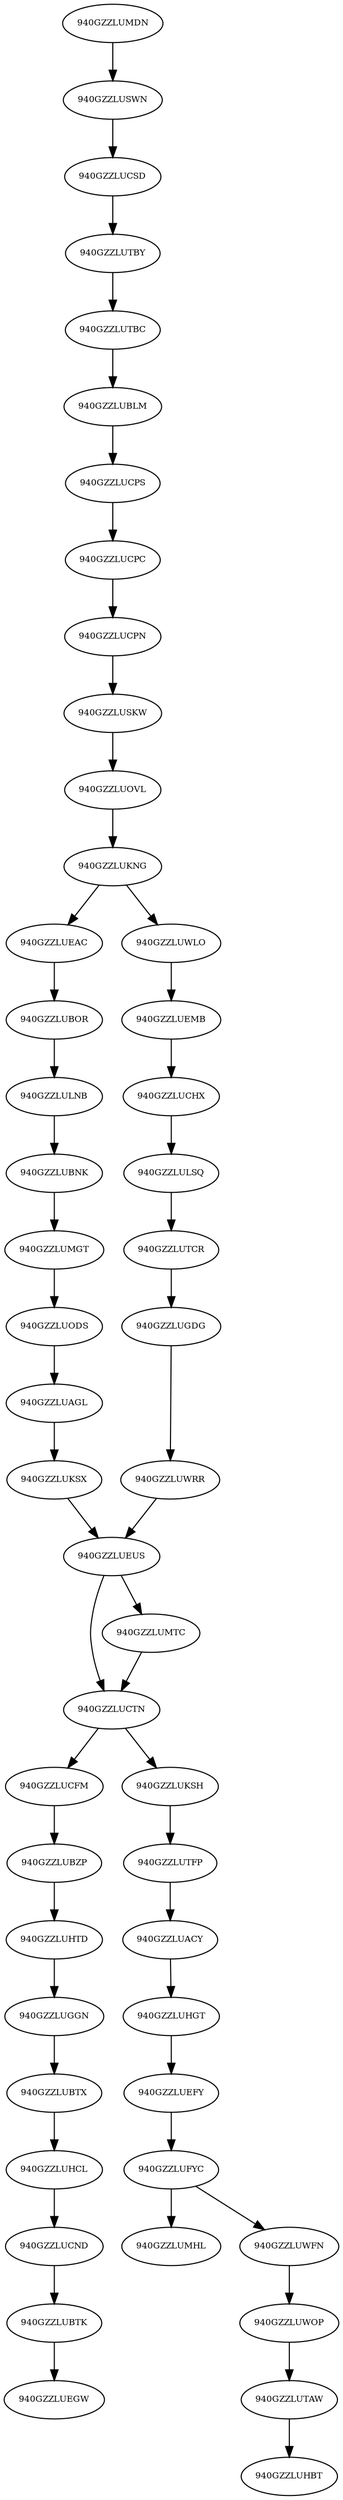 digraph RGL__DirectedAdjacencyGraph {
    "940GZZLUMDN" [
        fontsize = 8,
        label = "940GZZLUMDN"
    ]

    "940GZZLUSWN" [
        fontsize = 8,
        label = "940GZZLUSWN"
    ]

    "940GZZLUCSD" [
        fontsize = 8,
        label = "940GZZLUCSD"
    ]

    "940GZZLUTBY" [
        fontsize = 8,
        label = "940GZZLUTBY"
    ]

    "940GZZLUTBC" [
        fontsize = 8,
        label = "940GZZLUTBC"
    ]

    "940GZZLUBLM" [
        fontsize = 8,
        label = "940GZZLUBLM"
    ]

    "940GZZLUCPS" [
        fontsize = 8,
        label = "940GZZLUCPS"
    ]

    "940GZZLUCPC" [
        fontsize = 8,
        label = "940GZZLUCPC"
    ]

    "940GZZLUCPN" [
        fontsize = 8,
        label = "940GZZLUCPN"
    ]

    "940GZZLUSKW" [
        fontsize = 8,
        label = "940GZZLUSKW"
    ]

    "940GZZLUOVL" [
        fontsize = 8,
        label = "940GZZLUOVL"
    ]

    "940GZZLUKNG" [
        fontsize = 8,
        label = "940GZZLUKNG"
    ]

    "940GZZLUEAC" [
        fontsize = 8,
        label = "940GZZLUEAC"
    ]

    "940GZZLUBOR" [
        fontsize = 8,
        label = "940GZZLUBOR"
    ]

    "940GZZLULNB" [
        fontsize = 8,
        label = "940GZZLULNB"
    ]

    "940GZZLUBNK" [
        fontsize = 8,
        label = "940GZZLUBNK"
    ]

    "940GZZLUMGT" [
        fontsize = 8,
        label = "940GZZLUMGT"
    ]

    "940GZZLUODS" [
        fontsize = 8,
        label = "940GZZLUODS"
    ]

    "940GZZLUAGL" [
        fontsize = 8,
        label = "940GZZLUAGL"
    ]

    "940GZZLUKSX" [
        fontsize = 8,
        label = "940GZZLUKSX"
    ]

    "940GZZLUEUS" [
        fontsize = 8,
        label = "940GZZLUEUS"
    ]

    "940GZZLUCTN" [
        fontsize = 8,
        label = "940GZZLUCTN"
    ]

    "940GZZLUCFM" [
        fontsize = 8,
        label = "940GZZLUCFM"
    ]

    "940GZZLUBZP" [
        fontsize = 8,
        label = "940GZZLUBZP"
    ]

    "940GZZLUHTD" [
        fontsize = 8,
        label = "940GZZLUHTD"
    ]

    "940GZZLUGGN" [
        fontsize = 8,
        label = "940GZZLUGGN"
    ]

    "940GZZLUBTX" [
        fontsize = 8,
        label = "940GZZLUBTX"
    ]

    "940GZZLUHCL" [
        fontsize = 8,
        label = "940GZZLUHCL"
    ]

    "940GZZLUCND" [
        fontsize = 8,
        label = "940GZZLUCND"
    ]

    "940GZZLUBTK" [
        fontsize = 8,
        label = "940GZZLUBTK"
    ]

    "940GZZLUEGW" [
        fontsize = 8,
        label = "940GZZLUEGW"
    ]

    "940GZZLUKSH" [
        fontsize = 8,
        label = "940GZZLUKSH"
    ]

    "940GZZLUTFP" [
        fontsize = 8,
        label = "940GZZLUTFP"
    ]

    "940GZZLUACY" [
        fontsize = 8,
        label = "940GZZLUACY"
    ]

    "940GZZLUHGT" [
        fontsize = 8,
        label = "940GZZLUHGT"
    ]

    "940GZZLUEFY" [
        fontsize = 8,
        label = "940GZZLUEFY"
    ]

    "940GZZLUFYC" [
        fontsize = 8,
        label = "940GZZLUFYC"
    ]

    "940GZZLUMHL" [
        fontsize = 8,
        label = "940GZZLUMHL"
    ]

    "940GZZLUWFN" [
        fontsize = 8,
        label = "940GZZLUWFN"
    ]

    "940GZZLUWOP" [
        fontsize = 8,
        label = "940GZZLUWOP"
    ]

    "940GZZLUTAW" [
        fontsize = 8,
        label = "940GZZLUTAW"
    ]

    "940GZZLUHBT" [
        fontsize = 8,
        label = "940GZZLUHBT"
    ]

    "940GZZLUWLO" [
        fontsize = 8,
        label = "940GZZLUWLO"
    ]

    "940GZZLUEMB" [
        fontsize = 8,
        label = "940GZZLUEMB"
    ]

    "940GZZLUCHX" [
        fontsize = 8,
        label = "940GZZLUCHX"
    ]

    "940GZZLULSQ" [
        fontsize = 8,
        label = "940GZZLULSQ"
    ]

    "940GZZLUTCR" [
        fontsize = 8,
        label = "940GZZLUTCR"
    ]

    "940GZZLUGDG" [
        fontsize = 8,
        label = "940GZZLUGDG"
    ]

    "940GZZLUWRR" [
        fontsize = 8,
        label = "940GZZLUWRR"
    ]

    "940GZZLUMTC" [
        fontsize = 8,
        label = "940GZZLUMTC"
    ]

    "940GZZLUMDN" -> "940GZZLUSWN" [
        fontsize = 8
    ]

    "940GZZLUSWN" -> "940GZZLUCSD" [
        fontsize = 8
    ]

    "940GZZLUCSD" -> "940GZZLUTBY" [
        fontsize = 8
    ]

    "940GZZLUTBY" -> "940GZZLUTBC" [
        fontsize = 8
    ]

    "940GZZLUTBC" -> "940GZZLUBLM" [
        fontsize = 8
    ]

    "940GZZLUBLM" -> "940GZZLUCPS" [
        fontsize = 8
    ]

    "940GZZLUCPS" -> "940GZZLUCPC" [
        fontsize = 8
    ]

    "940GZZLUCPC" -> "940GZZLUCPN" [
        fontsize = 8
    ]

    "940GZZLUCPN" -> "940GZZLUSKW" [
        fontsize = 8
    ]

    "940GZZLUSKW" -> "940GZZLUOVL" [
        fontsize = 8
    ]

    "940GZZLUOVL" -> "940GZZLUKNG" [
        fontsize = 8
    ]

    "940GZZLUKNG" -> "940GZZLUEAC" [
        fontsize = 8
    ]

    "940GZZLUKNG" -> "940GZZLUWLO" [
        fontsize = 8
    ]

    "940GZZLUEAC" -> "940GZZLUBOR" [
        fontsize = 8
    ]

    "940GZZLUBOR" -> "940GZZLULNB" [
        fontsize = 8
    ]

    "940GZZLULNB" -> "940GZZLUBNK" [
        fontsize = 8
    ]

    "940GZZLUBNK" -> "940GZZLUMGT" [
        fontsize = 8
    ]

    "940GZZLUMGT" -> "940GZZLUODS" [
        fontsize = 8
    ]

    "940GZZLUODS" -> "940GZZLUAGL" [
        fontsize = 8
    ]

    "940GZZLUAGL" -> "940GZZLUKSX" [
        fontsize = 8
    ]

    "940GZZLUKSX" -> "940GZZLUEUS" [
        fontsize = 8
    ]

    "940GZZLUEUS" -> "940GZZLUCTN" [
        fontsize = 8
    ]

    "940GZZLUEUS" -> "940GZZLUMTC" [
        fontsize = 8
    ]

    "940GZZLUCTN" -> "940GZZLUCFM" [
        fontsize = 8
    ]

    "940GZZLUCTN" -> "940GZZLUKSH" [
        fontsize = 8
    ]

    "940GZZLUCFM" -> "940GZZLUBZP" [
        fontsize = 8
    ]

    "940GZZLUBZP" -> "940GZZLUHTD" [
        fontsize = 8
    ]

    "940GZZLUHTD" -> "940GZZLUGGN" [
        fontsize = 8
    ]

    "940GZZLUGGN" -> "940GZZLUBTX" [
        fontsize = 8
    ]

    "940GZZLUBTX" -> "940GZZLUHCL" [
        fontsize = 8
    ]

    "940GZZLUHCL" -> "940GZZLUCND" [
        fontsize = 8
    ]

    "940GZZLUCND" -> "940GZZLUBTK" [
        fontsize = 8
    ]

    "940GZZLUBTK" -> "940GZZLUEGW" [
        fontsize = 8
    ]

    "940GZZLUKSH" -> "940GZZLUTFP" [
        fontsize = 8
    ]

    "940GZZLUTFP" -> "940GZZLUACY" [
        fontsize = 8
    ]

    "940GZZLUACY" -> "940GZZLUHGT" [
        fontsize = 8
    ]

    "940GZZLUHGT" -> "940GZZLUEFY" [
        fontsize = 8
    ]

    "940GZZLUEFY" -> "940GZZLUFYC" [
        fontsize = 8
    ]

    "940GZZLUFYC" -> "940GZZLUMHL" [
        fontsize = 8
    ]

    "940GZZLUFYC" -> "940GZZLUWFN" [
        fontsize = 8
    ]

    "940GZZLUWFN" -> "940GZZLUWOP" [
        fontsize = 8
    ]

    "940GZZLUWOP" -> "940GZZLUTAW" [
        fontsize = 8
    ]

    "940GZZLUTAW" -> "940GZZLUHBT" [
        fontsize = 8
    ]

    "940GZZLUWLO" -> "940GZZLUEMB" [
        fontsize = 8
    ]

    "940GZZLUEMB" -> "940GZZLUCHX" [
        fontsize = 8
    ]

    "940GZZLUCHX" -> "940GZZLULSQ" [
        fontsize = 8
    ]

    "940GZZLULSQ" -> "940GZZLUTCR" [
        fontsize = 8
    ]

    "940GZZLUTCR" -> "940GZZLUGDG" [
        fontsize = 8
    ]

    "940GZZLUGDG" -> "940GZZLUWRR" [
        fontsize = 8
    ]

    "940GZZLUWRR" -> "940GZZLUEUS" [
        fontsize = 8
    ]

    "940GZZLUMTC" -> "940GZZLUCTN" [
        fontsize = 8
    ]
}
